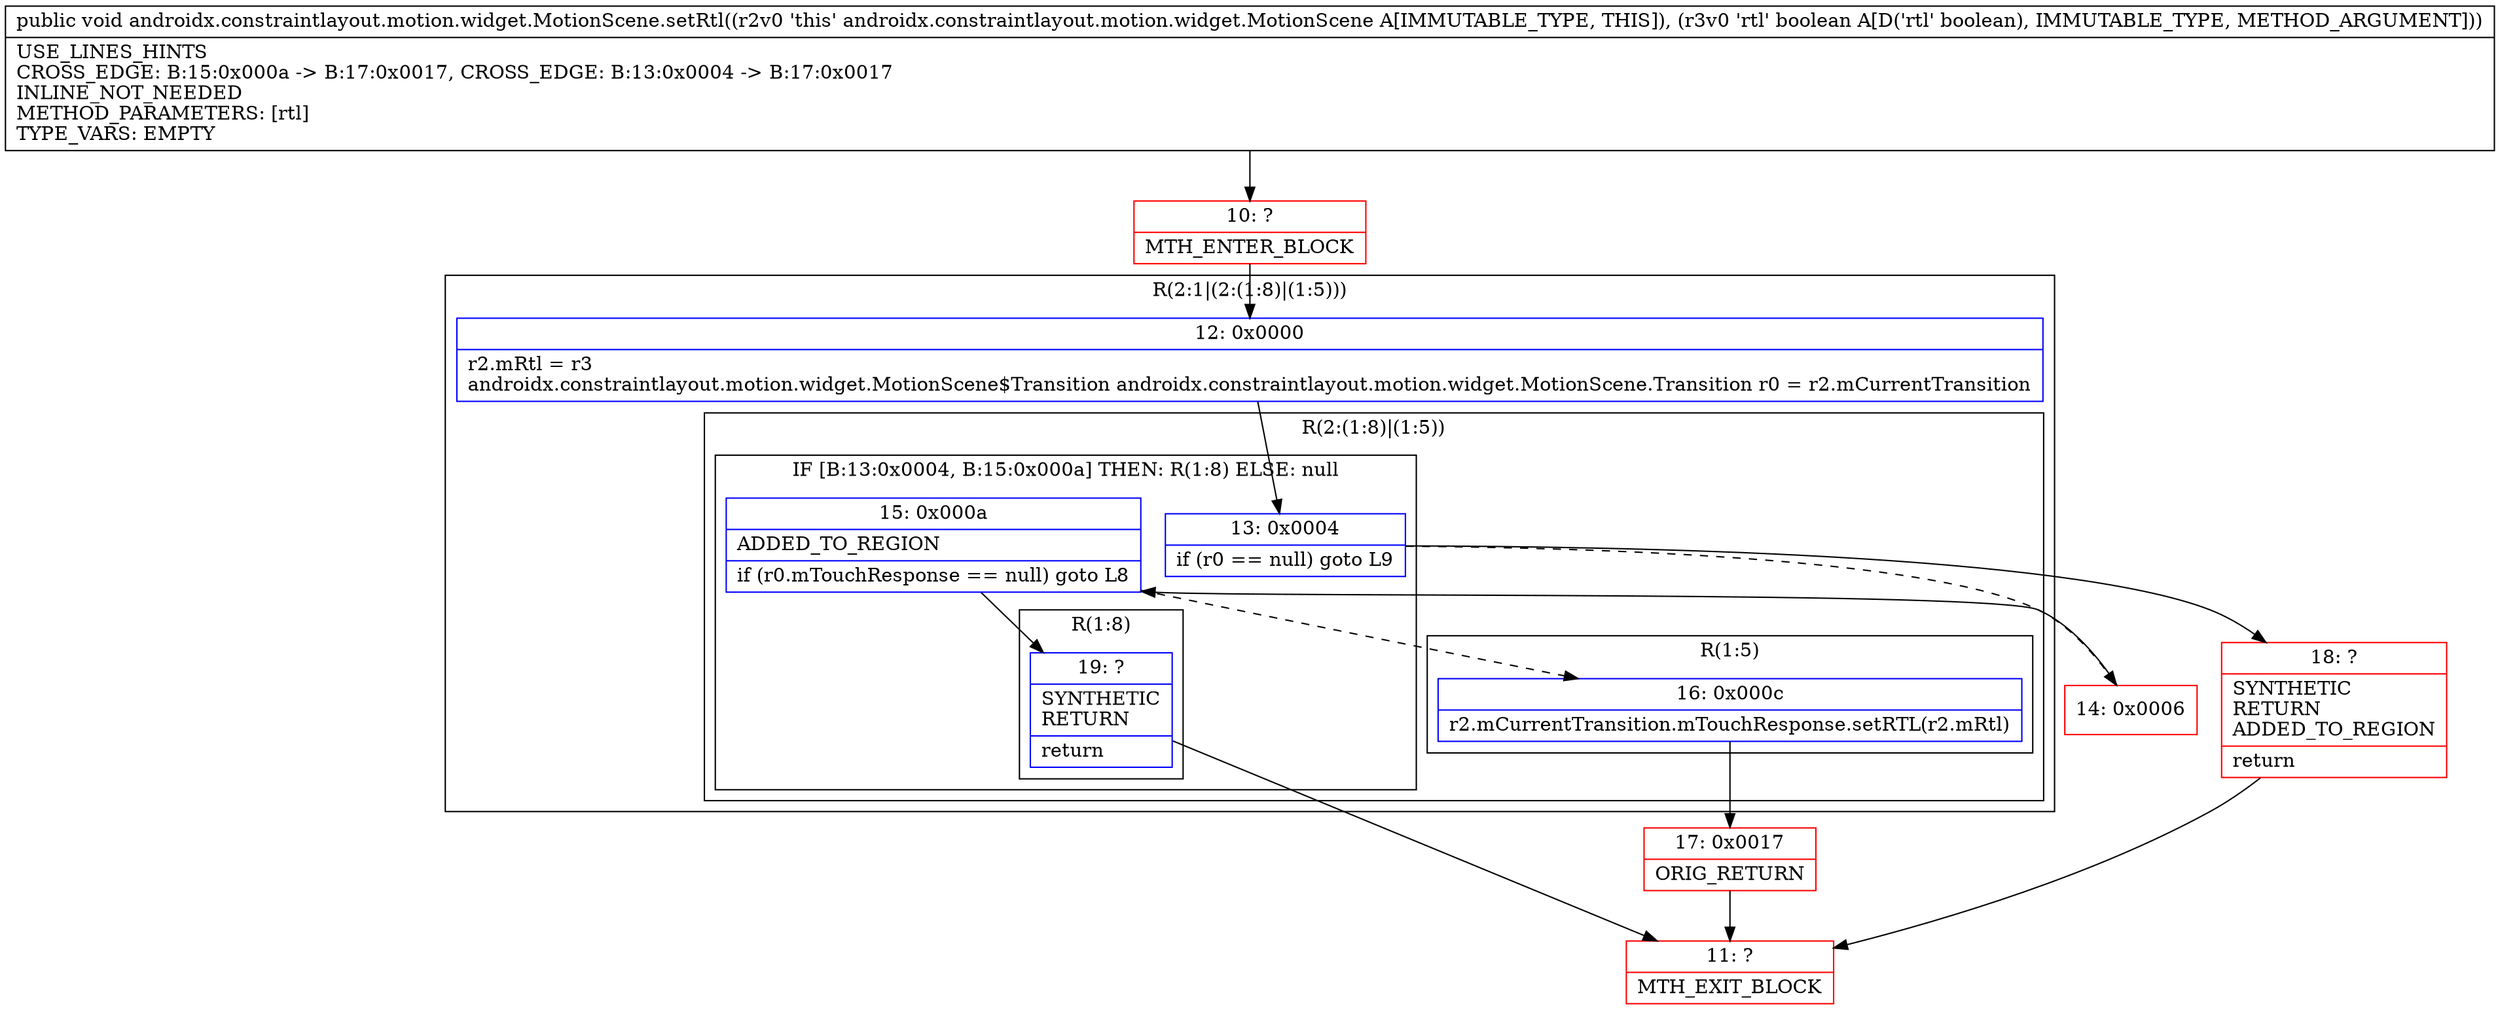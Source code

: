 digraph "CFG forandroidx.constraintlayout.motion.widget.MotionScene.setRtl(Z)V" {
subgraph cluster_Region_1395514338 {
label = "R(2:1|(2:(1:8)|(1:5)))";
node [shape=record,color=blue];
Node_12 [shape=record,label="{12\:\ 0x0000|r2.mRtl = r3\landroidx.constraintlayout.motion.widget.MotionScene$Transition androidx.constraintlayout.motion.widget.MotionScene.Transition r0 = r2.mCurrentTransition\l}"];
subgraph cluster_Region_2037899805 {
label = "R(2:(1:8)|(1:5))";
node [shape=record,color=blue];
subgraph cluster_IfRegion_1019212599 {
label = "IF [B:13:0x0004, B:15:0x000a] THEN: R(1:8) ELSE: null";
node [shape=record,color=blue];
Node_13 [shape=record,label="{13\:\ 0x0004|if (r0 == null) goto L9\l}"];
Node_15 [shape=record,label="{15\:\ 0x000a|ADDED_TO_REGION\l|if (r0.mTouchResponse == null) goto L8\l}"];
subgraph cluster_Region_1078641890 {
label = "R(1:8)";
node [shape=record,color=blue];
Node_19 [shape=record,label="{19\:\ ?|SYNTHETIC\lRETURN\l|return\l}"];
}
}
subgraph cluster_Region_2104789146 {
label = "R(1:5)";
node [shape=record,color=blue];
Node_16 [shape=record,label="{16\:\ 0x000c|r2.mCurrentTransition.mTouchResponse.setRTL(r2.mRtl)\l}"];
}
}
}
Node_10 [shape=record,color=red,label="{10\:\ ?|MTH_ENTER_BLOCK\l}"];
Node_14 [shape=record,color=red,label="{14\:\ 0x0006}"];
Node_17 [shape=record,color=red,label="{17\:\ 0x0017|ORIG_RETURN\l}"];
Node_11 [shape=record,color=red,label="{11\:\ ?|MTH_EXIT_BLOCK\l}"];
Node_18 [shape=record,color=red,label="{18\:\ ?|SYNTHETIC\lRETURN\lADDED_TO_REGION\l|return\l}"];
MethodNode[shape=record,label="{public void androidx.constraintlayout.motion.widget.MotionScene.setRtl((r2v0 'this' androidx.constraintlayout.motion.widget.MotionScene A[IMMUTABLE_TYPE, THIS]), (r3v0 'rtl' boolean A[D('rtl' boolean), IMMUTABLE_TYPE, METHOD_ARGUMENT]))  | USE_LINES_HINTS\lCROSS_EDGE: B:15:0x000a \-\> B:17:0x0017, CROSS_EDGE: B:13:0x0004 \-\> B:17:0x0017\lINLINE_NOT_NEEDED\lMETHOD_PARAMETERS: [rtl]\lTYPE_VARS: EMPTY\l}"];
MethodNode -> Node_10;Node_12 -> Node_13;
Node_13 -> Node_14[style=dashed];
Node_13 -> Node_18;
Node_15 -> Node_16[style=dashed];
Node_15 -> Node_19;
Node_19 -> Node_11;
Node_16 -> Node_17;
Node_10 -> Node_12;
Node_14 -> Node_15;
Node_17 -> Node_11;
Node_18 -> Node_11;
}

